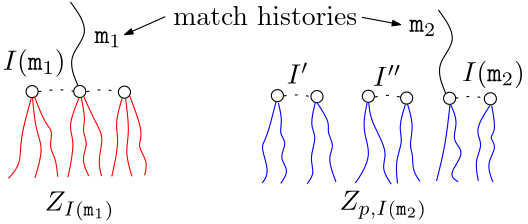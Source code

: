 <?xml version="1.0"?>
<!DOCTYPE ipe SYSTEM "ipe.dtd">
<ipe version="70005" creator="Ipe 7.1.4">
<info created="D:20141116215735" modified="D:20141116221322"/>
<ipestyle name="basic">
<symbol name="arrow/arc(spx)">
<path stroke="sym-stroke" fill="sym-stroke" pen="sym-pen">
0 0 m
-1 0.333 l
-1 -0.333 l
h
</path>
</symbol>
<symbol name="arrow/farc(spx)">
<path stroke="sym-stroke" fill="white" pen="sym-pen">
0 0 m
-1 0.333 l
-1 -0.333 l
h
</path>
</symbol>
<symbol name="mark/circle(sx)" transformations="translations">
<path fill="sym-stroke">
0.6 0 0 0.6 0 0 e
0.4 0 0 0.4 0 0 e
</path>
</symbol>
<symbol name="mark/disk(sx)" transformations="translations">
<path fill="sym-stroke">
0.6 0 0 0.6 0 0 e
</path>
</symbol>
<symbol name="mark/fdisk(sfx)" transformations="translations">
<group>
<path fill="sym-fill">
0.5 0 0 0.5 0 0 e
</path>
<path fill="sym-stroke" fillrule="eofill">
0.6 0 0 0.6 0 0 e
0.4 0 0 0.4 0 0 e
</path>
</group>
</symbol>
<symbol name="mark/box(sx)" transformations="translations">
<path fill="sym-stroke" fillrule="eofill">
-0.6 -0.6 m
0.6 -0.6 l
0.6 0.6 l
-0.6 0.6 l
h
-0.4 -0.4 m
0.4 -0.4 l
0.4 0.4 l
-0.4 0.4 l
h
</path>
</symbol>
<symbol name="mark/square(sx)" transformations="translations">
<path fill="sym-stroke">
-0.6 -0.6 m
0.6 -0.6 l
0.6 0.6 l
-0.6 0.6 l
h
</path>
</symbol>
<symbol name="mark/fsquare(sfx)" transformations="translations">
<group>
<path fill="sym-fill">
-0.5 -0.5 m
0.5 -0.5 l
0.5 0.5 l
-0.5 0.5 l
h
</path>
<path fill="sym-stroke" fillrule="eofill">
-0.6 -0.6 m
0.6 -0.6 l
0.6 0.6 l
-0.6 0.6 l
h
-0.4 -0.4 m
0.4 -0.4 l
0.4 0.4 l
-0.4 0.4 l
h
</path>
</group>
</symbol>
<symbol name="mark/cross(sx)" transformations="translations">
<group>
<path fill="sym-stroke">
-0.43 -0.57 m
0.57 0.43 l
0.43 0.57 l
-0.57 -0.43 l
h
</path>
<path fill="sym-stroke">
-0.43 0.57 m
0.57 -0.43 l
0.43 -0.57 l
-0.57 0.43 l
h
</path>
</group>
</symbol>
<symbol name="arrow/fnormal(spx)">
<path stroke="sym-stroke" fill="white" pen="sym-pen">
0 0 m
-1 0.333 l
-1 -0.333 l
h
</path>
</symbol>
<symbol name="arrow/pointed(spx)">
<path stroke="sym-stroke" fill="sym-stroke" pen="sym-pen">
0 0 m
-1 0.333 l
-0.8 0 l
-1 -0.333 l
h
</path>
</symbol>
<symbol name="arrow/fpointed(spx)">
<path stroke="sym-stroke" fill="white" pen="sym-pen">
0 0 m
-1 0.333 l
-0.8 0 l
-1 -0.333 l
h
</path>
</symbol>
<symbol name="arrow/linear(spx)">
<path stroke="sym-stroke" pen="sym-pen">
-1 0.333 m
0 0 l
-1 -0.333 l
</path>
</symbol>
<symbol name="arrow/fdouble(spx)">
<path stroke="sym-stroke" fill="white" pen="sym-pen">
0 0 m
-1 0.333 l
-1 -0.333 l
h
-1 0 m
-2 0.333 l
-2 -0.333 l
h
</path>
</symbol>
<symbol name="arrow/double(spx)">
<path stroke="sym-stroke" fill="sym-stroke" pen="sym-pen">
0 0 m
-1 0.333 l
-1 -0.333 l
h
-1 0 m
-2 0.333 l
-2 -0.333 l
h
</path>
</symbol>
<pen name="heavier" value="0.8"/>
<pen name="fat" value="1.2"/>
<pen name="ultrafat" value="2"/>
<symbolsize name="large" value="5"/>
<symbolsize name="small" value="2"/>
<symbolsize name="tiny" value="1.1"/>
<arrowsize name="large" value="10"/>
<arrowsize name="small" value="5"/>
<arrowsize name="tiny" value="3"/>
<color name="red" value="1 0 0"/>
<color name="green" value="0 1 0"/>
<color name="blue" value="0 0 1"/>
<color name="yellow" value="1 1 0"/>
<color name="orange" value="1 0.647 0"/>
<color name="gold" value="1 0.843 0"/>
<color name="purple" value="0.627 0.125 0.941"/>
<color name="gray" value="0.745"/>
<color name="brown" value="0.647 0.165 0.165"/>
<color name="navy" value="0 0 0.502"/>
<color name="pink" value="1 0.753 0.796"/>
<color name="seagreen" value="0.18 0.545 0.341"/>
<color name="turquoise" value="0.251 0.878 0.816"/>
<color name="violet" value="0.933 0.51 0.933"/>
<color name="darkblue" value="0 0 0.545"/>
<color name="darkcyan" value="0 0.545 0.545"/>
<color name="darkgray" value="0.663"/>
<color name="darkgreen" value="0 0.392 0"/>
<color name="darkmagenta" value="0.545 0 0.545"/>
<color name="darkorange" value="1 0.549 0"/>
<color name="darkred" value="0.545 0 0"/>
<color name="lightblue" value="0.678 0.847 0.902"/>
<color name="lightcyan" value="0.878 1 1"/>
<color name="lightgray" value="0.827"/>
<color name="lightgreen" value="0.565 0.933 0.565"/>
<color name="lightyellow" value="1 1 0.878"/>
<dashstyle name="dashed" value="[4] 0"/>
<dashstyle name="dotted" value="[1 3] 0"/>
<dashstyle name="dash dotted" value="[4 2 1 2] 0"/>
<dashstyle name="dash dot dotted" value="[4 2 1 2 1 2] 0"/>
<textsize name="large" value="\large"/>
<textsize name="small" value="\small"/>
<textsize name="tiny" value="\tiny"/>
<textsize name="Large" value="\Large"/>
<textsize name="LARGE" value="\LARGE"/>
<textsize name="huge" value="\huge"/>
<textsize name="Huge" value="\Huge"/>
<textsize name="footnote" value="\footnotesize"/>
<textstyle name="center" begin="\begin{center}" end="\end{center}"/>
<textstyle name="itemize" begin="\begin{itemize}" end="\end{itemize}"/>
<textstyle name="item" begin="\begin{itemize}\item{}" end="\end{itemize}"/>
<gridsize name="4 pts" value="4"/>
<gridsize name="8 pts (~3 mm)" value="8"/>
<gridsize name="16 pts (~6 mm)" value="16"/>
<gridsize name="32 pts (~12 mm)" value="32"/>
<gridsize name="10 pts (~3.5 mm)" value="10"/>
<gridsize name="20 pts (~7 mm)" value="20"/>
<gridsize name="14 pts (~5 mm)" value="14"/>
<gridsize name="28 pts (~10 mm)" value="28"/>
<gridsize name="56 pts (~20 mm)" value="56"/>
<anglesize name="90 deg" value="90"/>
<anglesize name="60 deg" value="60"/>
<anglesize name="45 deg" value="45"/>
<anglesize name="30 deg" value="30"/>
<anglesize name="22.5 deg" value="22.5"/>
<tiling name="falling" angle="-60" step="4" width="1"/>
<tiling name="rising" angle="30" step="4" width="1"/>
</ipestyle>
<page>
<layer name="alpha"/>
<view layers="alpha" active="alpha"/>
<path layer="alpha" matrix="1 0 0 1 -0.283978 -0.283978" stroke="black">
163.829 804.777 m
171.737 793.706
162.248 785.27
166.465 774.726
166.465 774.726 s
</path>
<path matrix="1 0 0 1 132.152 -3.10337" stroke="black">
163.829 804.777 m
171.737 793.706
162.248 785.27
166.465 774.726
166.465 774.726 s
</path>
<path matrix="1 0 0 1 3.59943 14.3977" stroke="black">
2.17368 0 0 2.17368 163.302 757.856 e
</path>
<path matrix="1 0 0 1 -13.5557 14.3532" stroke="black">
2.17368 0 0 2.17368 163.302 757.856 e
</path>
<path matrix="1 0 0 1 19.6768 14.1577" stroke="black">
2.17368 0 0 2.17368 163.302 757.856 e
</path>
<path stroke="black" dash="dotted">
152.035 772.201 m
159.135 773.195
164.672 772.343 s
</path>
<path stroke="black" dash="dotted">
169.358 772.201 m
175.321 773.195
180.291 772.201 s
</path>
<path matrix="1 0 0 1 74.7498 12.9137" stroke="black">
2.17368 0 0 2.17368 163.302 757.856 e
</path>
<path matrix="1 0 0 1 88.9994 12.5644" stroke="black">
2.17368 0 0 2.17368 163.302 757.856 e
</path>
<path matrix="1 0 0 1 107.496 12.6848" stroke="black">
2.17368 0 0 2.17368 163.302 757.856 e
</path>
<path stroke="red">
149.464 769.803 m
145.204 754.752
145.914 746.233
141.229 740.979 s
</path>
<path stroke="red">
149.89 769.945 m
151.026 757.876
154.008 751.912
150.742 741.121 s
</path>
<path stroke="red">
150.6 770.371 m
154.576 760.148
157.415 758.302
155.711 752.054
158.267 748.504
158.977 741.547 s
</path>
<path stroke="red">
166.645 769.945 m
162.385 759.296
165.367 754.752
162.669 741.405 s
</path>
<path matrix="1 0 0 1 -0.504104 0.168035" stroke="red">
167.923 769.945 m
169.626 761.426
168.065 758.018
170.62 753.332
167.781 747.795
170.62 741.689 s
</path>
<path stroke="red">
168.207 770.655 m
172.75 760.716
175.732 755.746
173.318 747.795
174.738 741.831 s
</path>
<path stroke="red">
182.121 769.803 m
179.424 760.29
181.27 754.468
178.43 741.689 s
</path>
<path stroke="red">
183.399 769.803 m
184.961 757.166
183.115 750.492
185.671 741.689 s
</path>
<path matrix="1 0 0 1 -0.115944 0.521747" stroke="red">
184.961 770.229 m
190.357 756.03
187.375 752.338
191.635 746.659
190.357 741.547 s
</path>
<path stroke="black" dash="dotted">
240.356 770.669 m
244.977 771.257
250.186 770.417 s
</path>
<path matrix="1 0 0 1 121.277 12.036" stroke="black">
2.17368 0 0 2.17368 163.302 757.856 e
</path>
<path matrix="1 0 0 1 151.415 11.7684" stroke="black">
2.17368 0 0 2.17368 163.302 757.856 e
</path>
<path matrix="1 0 0 1 136.742 11.9307" stroke="black">
2.17368 0 0 2.17368 163.302 757.856 e
</path>
<path matrix="1 0 0 1 0.283978 -0.283978" stroke="black" dash="dotted">
272.906 770.567 m
277.307 771.419
281.993 770.567 s
</path>
<path stroke="black" dash="dotted">
302.155 769.857 m
306.983 770.709
312.521 769.999 s
</path>
<path stroke="blue">
237.55 768.579 m
234.001 754.38
231.729 752.819
235.42 743.305
232.581 739.33 s
</path>
<path stroke="blue">
238.402 768.153 m
239.964 761.622
238.544 756.794
241.81 753.954
238.402 748.275
242.52 744.015
239.254 739.188 s
</path>
<path stroke="blue">
251.749 768.437 m
249.619 759.776
252.459 756.084
249.477 748.275
251.607 742.879
248.767 739.046 s
</path>
<path stroke="blue">
252.175 768.437 m
257.145 760.912
255.725 757.646
258.849 752.677
255.867 748.417
259.133 739.756 s
</path>
<path stroke="blue">
270.35 768.153 m
268.362 758.356
272.338 749.411
266.942 740.323
266.09 739.33 s
</path>
<path stroke="blue">
270.918 768.295 m
271.486 762.758
274.468 756.794
277.733 749.837
275.319 744.583
279.011 738.904 s
</path>
<path stroke="blue">
284.123 767.585 m
281.567 759.208
283.413 754.38
280.431 747.423
281.283 739.188 s
</path>
<path stroke="blue">
284.833 767.869 m
287.247 759.918
285.401 752.677
286.963 749.695
286.537 744.015
289.376 739.898 s
</path>
<path stroke="blue">
300.168 767.443 m
298.606 752.961
295.34 740.04
295.34 740.04 s
</path>
<path stroke="blue">
300.452 767.443 m
303.291 761.054
300.452 754.38
306.273 750.547
299.174 742.311
303.149 739.756 s
</path>
<path stroke="blue">
314.65 767.301 m
308.687 758.214
312.379 753.387
308.971 747.565
310.391 740.04 s
</path>
<path matrix="1 0 0 1 -0.141989 -0.851935" stroke="blue">
315.36 768.011 m
317.064 758.356
314.083 756.794
317.632 753.245
313.231 747.281
315.786 740.465 s
</path>
<text matrix="1 0 0 1 20.7304 -10.0812" transformations="translations" pos="220.659 785.23" stroke="black" type="label" width="7.956" height="7.49" depth="0" valign="baseline">$I&apos;$</text>
<text matrix="1 0 0 1 11.3591 -7.52543" transformations="translations" pos="261.126 781.823" stroke="black" type="label" width="10.253" height="7.49" depth="0" valign="baseline">$I&apos;&apos;$</text>
<text matrix="1 0 0 1 -23.4388 92.1606" transformations="translations" pos="224 704" stroke="black" type="label" width="66.279" height="6.918" depth="0" valign="baseline">match histories</text>
<text matrix="1 0 0 1 -42.7132 89.7457" transformations="translations" pos="215.014 699.892" stroke="black" type="label" width="9.7" height="4.294" depth="1.49" valign="baseline">$\mathtt{m}_1$</text>
<text matrix="1 0 0 1 58.7906 93.825" transformations="translations" pos="226.772 699.892" stroke="black" type="label" width="9.7" height="4.294" depth="1.49" valign="baseline">$\mathtt{m}_2$</text>
<text matrix="1 0 0 1 -38.8738 97.1845" transformations="translations" pos="178.06 682.855" stroke="black" type="label" width="22.61" height="7.473" depth="2.49" valign="baseline">$I(\mathtt{m}_1)$</text>
<text matrix="1 0 0 1 -43.673 19.6769" transformations="translations" pos="197.977 709.731" stroke="black" type="label" width="25.192" height="6.81" depth="3.54" valign="baseline">$Z_{I(\mathtt{m}_1)}$</text>
<text matrix="1 0 0 1 -7.67878 -6.47897" transformations="translations" pos="312.199 782.439" stroke="black" type="label" width="22.61" height="7.473" depth="2.49" valign="baseline">$I(\mathtt{m}_2)$</text>
<text matrix="1 0 0 1 3.35946 7.43881" transformations="translations" pos="257.008 722.209" stroke="black" type="label" width="31.665" height="6.81" depth="3.54" valign="baseline">$Z_{p,I(\mathtt{m}_2)}$</text>
<path stroke="black" arrow="normal/tiny">
197.694 799.194 m
183.057 792.715 l
</path>
<path stroke="black" arrow="normal/tiny">
268.483 798.954 m
282.401 796.314 l
</path>
</page>
</ipe>
